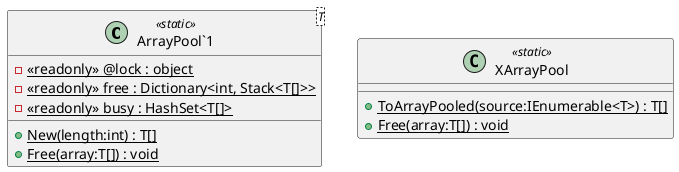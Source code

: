 @startuml
class "ArrayPool`1"<T> <<static>> {
    - {static} <<readonly>> @lock : object
    - {static} <<readonly>> free : Dictionary<int, Stack<T[]>>
    - {static} <<readonly>> busy : HashSet<T[]>
    + {static} New(length:int) : T[]
    + {static} Free(array:T[]) : void
}
class XArrayPool <<static>> {
    + {static} ToArrayPooled(source:IEnumerable<T>) : T[]
    + {static} Free(array:T[]) : void
}
@enduml
